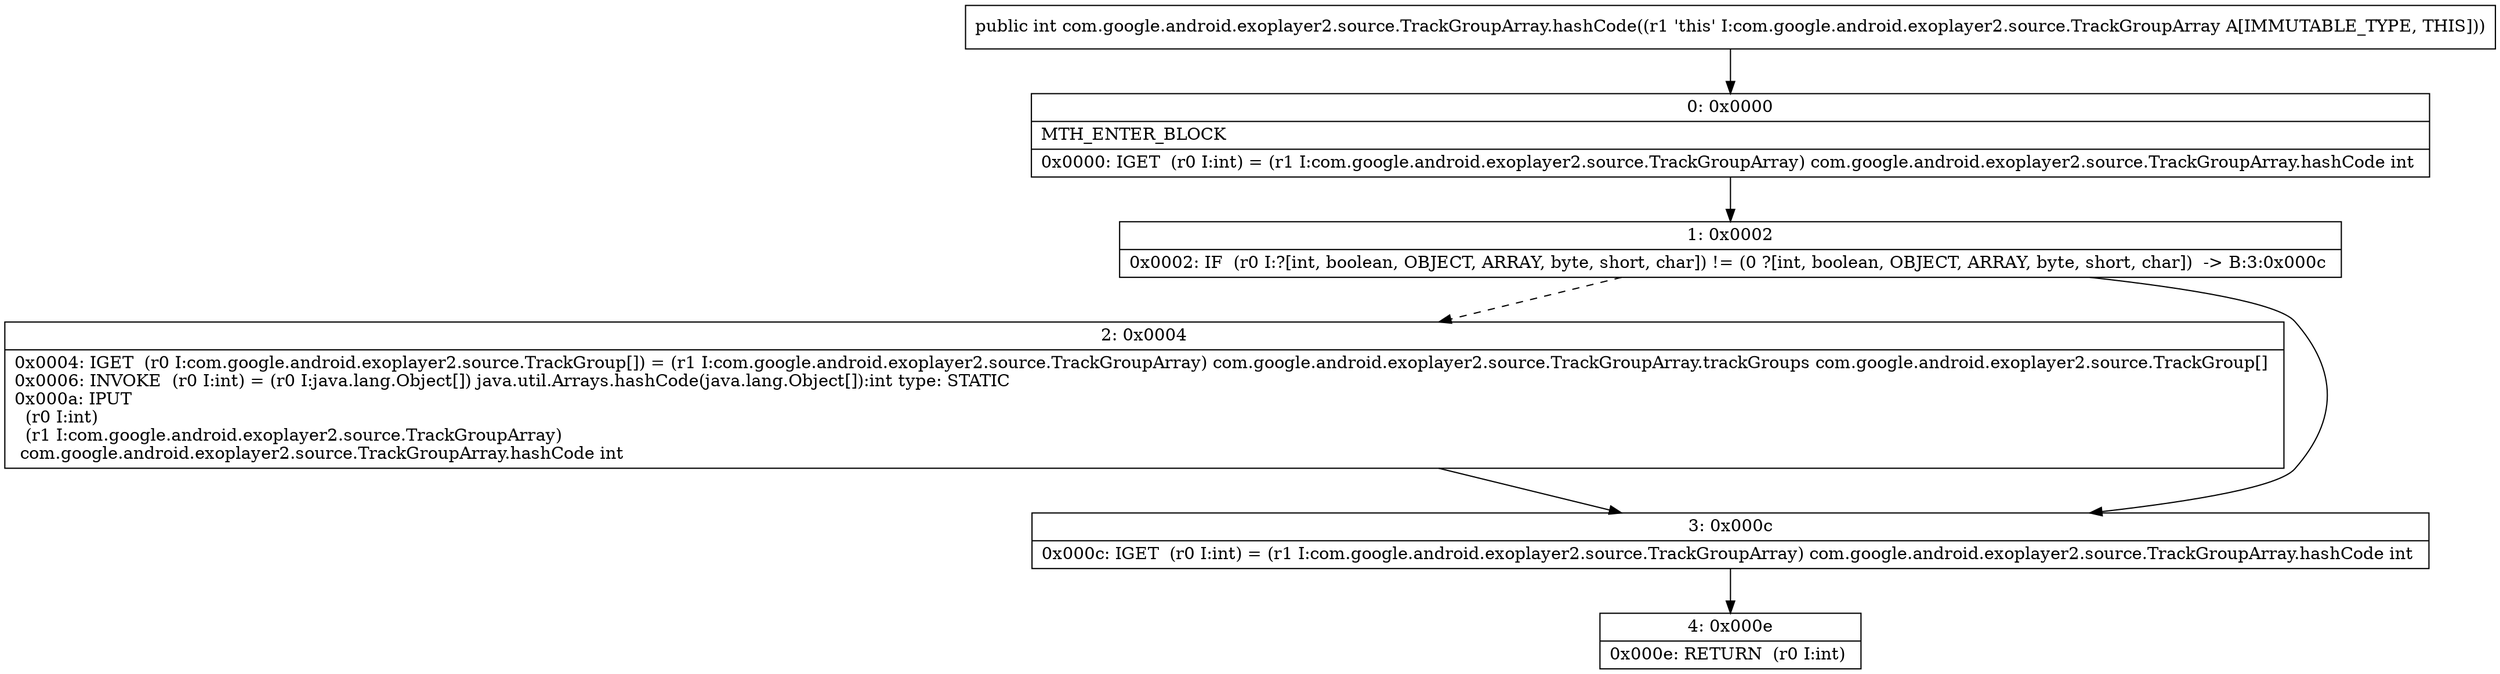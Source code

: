 digraph "CFG forcom.google.android.exoplayer2.source.TrackGroupArray.hashCode()I" {
Node_0 [shape=record,label="{0\:\ 0x0000|MTH_ENTER_BLOCK\l|0x0000: IGET  (r0 I:int) = (r1 I:com.google.android.exoplayer2.source.TrackGroupArray) com.google.android.exoplayer2.source.TrackGroupArray.hashCode int \l}"];
Node_1 [shape=record,label="{1\:\ 0x0002|0x0002: IF  (r0 I:?[int, boolean, OBJECT, ARRAY, byte, short, char]) != (0 ?[int, boolean, OBJECT, ARRAY, byte, short, char])  \-\> B:3:0x000c \l}"];
Node_2 [shape=record,label="{2\:\ 0x0004|0x0004: IGET  (r0 I:com.google.android.exoplayer2.source.TrackGroup[]) = (r1 I:com.google.android.exoplayer2.source.TrackGroupArray) com.google.android.exoplayer2.source.TrackGroupArray.trackGroups com.google.android.exoplayer2.source.TrackGroup[] \l0x0006: INVOKE  (r0 I:int) = (r0 I:java.lang.Object[]) java.util.Arrays.hashCode(java.lang.Object[]):int type: STATIC \l0x000a: IPUT  \l  (r0 I:int)\l  (r1 I:com.google.android.exoplayer2.source.TrackGroupArray)\l com.google.android.exoplayer2.source.TrackGroupArray.hashCode int \l}"];
Node_3 [shape=record,label="{3\:\ 0x000c|0x000c: IGET  (r0 I:int) = (r1 I:com.google.android.exoplayer2.source.TrackGroupArray) com.google.android.exoplayer2.source.TrackGroupArray.hashCode int \l}"];
Node_4 [shape=record,label="{4\:\ 0x000e|0x000e: RETURN  (r0 I:int) \l}"];
MethodNode[shape=record,label="{public int com.google.android.exoplayer2.source.TrackGroupArray.hashCode((r1 'this' I:com.google.android.exoplayer2.source.TrackGroupArray A[IMMUTABLE_TYPE, THIS])) }"];
MethodNode -> Node_0;
Node_0 -> Node_1;
Node_1 -> Node_2[style=dashed];
Node_1 -> Node_3;
Node_2 -> Node_3;
Node_3 -> Node_4;
}

